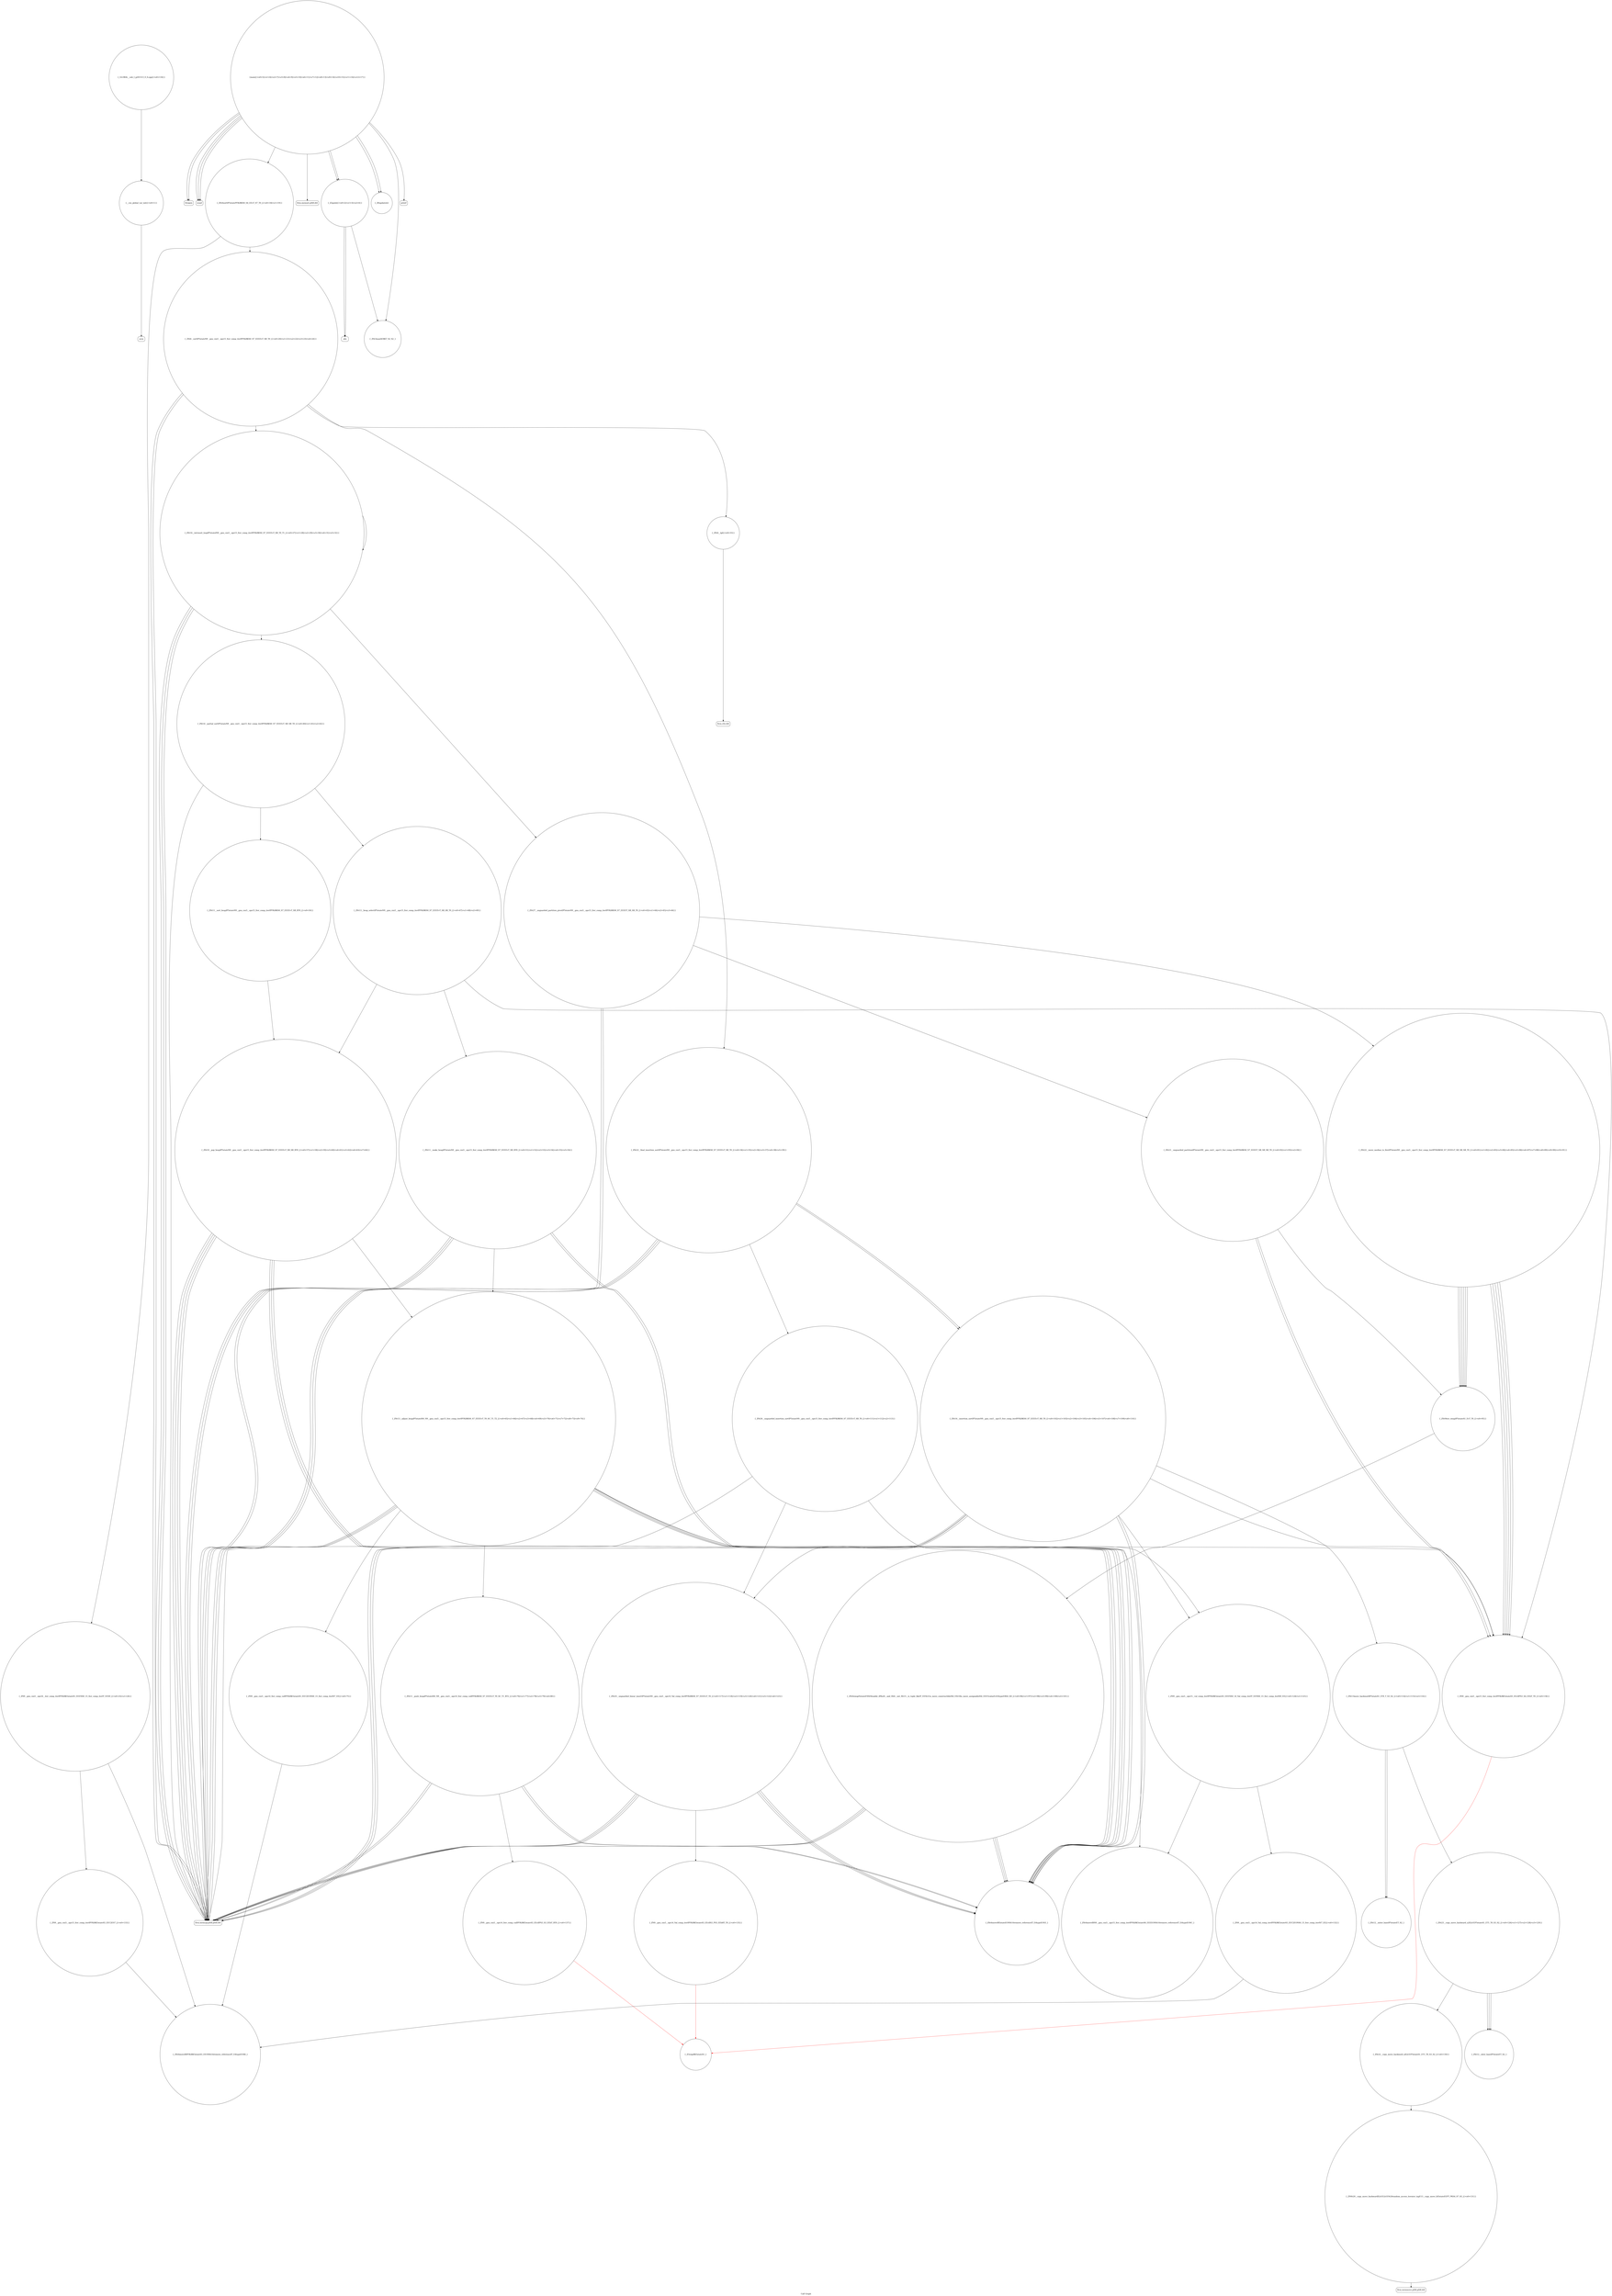 digraph "Call Graph" {
	label="Call Graph";

	Node0x5572fccb8d40 [shape=record,shape=circle,label="{__cxx_global_var_init|{<s0>1}}"];
	Node0x5572fccb8d40:s0 -> Node0x5572fccb8dc0[color=black];
	Node0x5572fce97880 [shape=record,shape=circle,label="{_ZSt22__copy_move_backward_aILb1EP5stateS1_ET1_T0_S3_S2_|{<s0>130}}"];
	Node0x5572fce97880:s0 -> Node0x5572fce97980[color=black];
	Node0x5572fce96580 [shape=record,shape=circle,label="{main|{<s0>5|<s1>6|<s2>7|<s3>8|<s4>9|<s5>10|<s6>11|<s7>12|<s8>13|<s9>14|<s10>15|<s11>16|<s12>17}}"];
	Node0x5572fce96580:s0 -> Node0x5572fce96600[color=black];
	Node0x5572fce96580:s1 -> Node0x5572fce96600[color=black];
	Node0x5572fce96580:s2 -> Node0x5572fce96680[color=black];
	Node0x5572fce96580:s3 -> Node0x5572fce96680[color=black];
	Node0x5572fce96580:s4 -> Node0x5572fce96680[color=black];
	Node0x5572fce96580:s5 -> Node0x5572fce96700[color=black];
	Node0x5572fce96580:s6 -> Node0x5572fce96780[color=black];
	Node0x5572fce96580:s7 -> Node0x5572fce96380[color=black];
	Node0x5572fce96580:s8 -> Node0x5572fce96500[color=black];
	Node0x5572fce96580:s9 -> Node0x5572fce96380[color=black];
	Node0x5572fce96580:s10 -> Node0x5572fce96400[color=black];
	Node0x5572fce96580:s11 -> Node0x5572fce96500[color=black];
	Node0x5572fce96580:s12 -> Node0x5572fce96800[color=black];
	Node0x5572fce98c20 [shape=record,shape=circle,label="{_GLOBAL__sub_I_g201513_0_0.cpp|{<s0>134}}"];
	Node0x5572fce98c20:s0 -> Node0x5572fccb8d40[color=black];
	Node0x5572fce96900 [shape=record,shape=circle,label="{_ZN9__gnu_cxx5__ops16__iter_comp_iterIPFKiRK5stateS5_EEENS0_15_Iter_comp_iterIT_EES9_|{<s0>25|<s1>26}}"];
	Node0x5572fce96900:s0 -> Node0x5572fce97180[color=black];
	Node0x5572fce96900:s1 -> Node0x5572fce98ba0[color=black];
	Node0x5572fce96c80 [shape=record,shape=circle,label="{_ZSt13__heap_selectIP5stateN9__gnu_cxx5__ops15_Iter_comp_iterIPFKiRKS0_S7_EEEEvT_SB_SB_T0_|{<s0>47|<s1>48|<s2>49}}"];
	Node0x5572fce96c80:s0 -> Node0x5572fce96d80[color=black];
	Node0x5572fce96c80:s1 -> Node0x5572fce96e00[color=black];
	Node0x5572fce96c80:s2 -> Node0x5572fce96e80[color=black];
	Node0x5572fce97000 [shape=record,shape=circle,label="{_ZSt4moveIRN9__gnu_cxx5__ops15_Iter_comp_iterIPFKiRK5stateS6_EEEEONSt16remove_referenceIT_E4typeEOSC_}"];
	Node0x5572fce97380 [shape=record,shape=circle,label="{_ZSt9iter_swapIP5stateS1_EvT_T0_|{<s0>95}}"];
	Node0x5572fce97380:s0 -> Node0x5572fce97400[color=black];
	Node0x5572fce97700 [shape=record,shape=circle,label="{_ZN9__gnu_cxx5__ops15__val_comp_iterIPFKiRK5stateS5_EEENS0_14_Val_comp_iterIT_EENS0_15_Iter_comp_iterIS9_EE|{<s0>124|<s1>125}}"];
	Node0x5572fce97700:s0 -> Node0x5572fce97000[color=black];
	Node0x5572fce97700:s1 -> Node0x5572fce98b20[color=black];
	Node0x5572fce96400 [shape=record,shape=circle,label="{_ZSt3maxIiERKT_S2_S2_}"];
	Node0x5572fce98aa0 [shape=record,shape=circle,label="{_ZN9__gnu_cxx5__ops14_Val_comp_iterIPFKiRK5stateS5_EEclIS3_PS3_EEbRT_T0_|{<s0>135}}"];
	Node0x5572fce98aa0:s0 -> Node0x5572fce96300[color=red];
	Node0x5572fce96780 [shape=record,shape=Mrecord,label="{llvm.memset.p0i8.i64}"];
	Node0x5572fce96b00 [shape=record,shape=circle,label="{_ZSt22__final_insertion_sortIP5stateN9__gnu_cxx5__ops15_Iter_comp_iterIPFKiRKS0_S7_EEEEvT_SB_T0_|{<s0>34|<s1>35|<s2>36|<s3>37|<s4>38|<s5>39}}"];
	Node0x5572fce96b00:s0 -> Node0x5572fce96a80[color=black];
	Node0x5572fce96b00:s1 -> Node0x5572fce97500[color=black];
	Node0x5572fce96b00:s2 -> Node0x5572fce96a80[color=black];
	Node0x5572fce96b00:s3 -> Node0x5572fce97580[color=black];
	Node0x5572fce96b00:s4 -> Node0x5572fce96a80[color=black];
	Node0x5572fce96b00:s5 -> Node0x5572fce97500[color=black];
	Node0x5572fce96e80 [shape=record,shape=circle,label="{_ZSt10__pop_heapIP5stateN9__gnu_cxx5__ops15_Iter_comp_iterIPFKiRKS0_S7_EEEEvT_SB_SB_RT0_|{<s0>57|<s1>58|<s2>59|<s3>60|<s4>61|<s5>62|<s6>63|<s7>64}}"];
	Node0x5572fce96e80:s0 -> Node0x5572fce96f00[color=black];
	Node0x5572fce96e80:s1 -> Node0x5572fce96a80[color=black];
	Node0x5572fce96e80:s2 -> Node0x5572fce96f00[color=black];
	Node0x5572fce96e80:s3 -> Node0x5572fce96a80[color=black];
	Node0x5572fce96e80:s4 -> Node0x5572fce96f00[color=black];
	Node0x5572fce96e80:s5 -> Node0x5572fce96a80[color=black];
	Node0x5572fce96e80:s6 -> Node0x5572fce96a80[color=black];
	Node0x5572fce96e80:s7 -> Node0x5572fce96f80[color=black];
	Node0x5572fce97200 [shape=record,shape=circle,label="{_ZN9__gnu_cxx5__ops14_Iter_comp_valIPFKiRK5stateS5_EEclIPS3_S3_EEbT_RT0_|{<s0>137}}"];
	Node0x5572fce97200:s0 -> Node0x5572fce96300[color=red];
	Node0x5572fce97580 [shape=record,shape=circle,label="{_ZSt26__unguarded_insertion_sortIP5stateN9__gnu_cxx5__ops15_Iter_comp_iterIPFKiRKS0_S7_EEEEvT_SB_T0_|{<s0>111|<s1>112|<s2>113}}"];
	Node0x5572fce97580:s0 -> Node0x5572fce96a80[color=black];
	Node0x5572fce97580:s1 -> Node0x5572fce97700[color=black];
	Node0x5572fce97580:s2 -> Node0x5572fce97680[color=black];
	Node0x5572fccb8dc0 [shape=record,shape=Mrecord,label="{acos}"];
	Node0x5572fce97900 [shape=record,shape=circle,label="{_ZSt12__niter_baseIP5stateET_S2_}"];
	Node0x5572fce96600 [shape=record,shape=Mrecord,label="{freopen}"];
	Node0x5572fce96980 [shape=record,shape=circle,label="{_ZSt16__introsort_loopIP5statelN9__gnu_cxx5__ops15_Iter_comp_iterIPFKiRKS0_S7_EEEEvT_SB_T0_T1_|{<s0>27|<s1>28|<s2>29|<s3>30|<s4>31|<s5>32}}"];
	Node0x5572fce96980:s0 -> Node0x5572fce96a80[color=black];
	Node0x5572fce96980:s1 -> Node0x5572fce96b80[color=black];
	Node0x5572fce96980:s2 -> Node0x5572fce96a80[color=black];
	Node0x5572fce96980:s3 -> Node0x5572fce96c00[color=black];
	Node0x5572fce96980:s4 -> Node0x5572fce96a80[color=black];
	Node0x5572fce96980:s5 -> Node0x5572fce96980[color=black];
	Node0x5572fce96d00 [shape=record,shape=circle,label="{_ZSt11__sort_heapIP5stateN9__gnu_cxx5__ops15_Iter_comp_iterIPFKiRKS0_S7_EEEEvT_SB_RT0_|{<s0>50}}"];
	Node0x5572fce96d00:s0 -> Node0x5572fce96e80[color=black];
	Node0x5572fce97080 [shape=record,shape=circle,label="{_ZN9__gnu_cxx5__ops14_Iter_comp_valIPFKiRK5stateS5_EEC2EONS0_15_Iter_comp_iterIS7_EE|{<s0>75}}"];
	Node0x5572fce97080:s0 -> Node0x5572fce97180[color=black];
	Node0x5572fce97400 [shape=record,shape=circle,label="{_ZSt4swapI5stateENSt9enable_ifIXsr6__and_ISt6__not_ISt15__is_tuple_likeIT_EESt21is_move_constructibleIS4_ESt18is_move_assignableIS4_EEE5valueEvE4typeERS4_SD_|{<s0>96|<s1>97|<s2>98|<s3>99|<s4>100|<s5>101}}"];
	Node0x5572fce97400:s0 -> Node0x5572fce96f00[color=black];
	Node0x5572fce97400:s1 -> Node0x5572fce96a80[color=black];
	Node0x5572fce97400:s2 -> Node0x5572fce96f00[color=black];
	Node0x5572fce97400:s3 -> Node0x5572fce96a80[color=black];
	Node0x5572fce97400:s4 -> Node0x5572fce96f00[color=black];
	Node0x5572fce97400:s5 -> Node0x5572fce96a80[color=black];
	Node0x5572fce97780 [shape=record,shape=circle,label="{_ZSt23__copy_move_backward_a2ILb1EP5stateS1_ET1_T0_S3_S2_|{<s0>126|<s1>127|<s2>128|<s3>129}}"];
	Node0x5572fce97780:s0 -> Node0x5572fce97900[color=black];
	Node0x5572fce97780:s1 -> Node0x5572fce97900[color=black];
	Node0x5572fce97780:s2 -> Node0x5572fce97900[color=black];
	Node0x5572fce97780:s3 -> Node0x5572fce97880[color=black];
	Node0x5572fce96480 [shape=record,shape=Mrecord,label="{abs}"];
	Node0x5572fce98b20 [shape=record,shape=circle,label="{_ZN9__gnu_cxx5__ops14_Val_comp_iterIPFKiRK5stateS5_EEC2EONS0_15_Iter_comp_iterIS7_EE|{<s0>132}}"];
	Node0x5572fce98b20:s0 -> Node0x5572fce97180[color=black];
	Node0x5572fce96800 [shape=record,shape=Mrecord,label="{printf}"];
	Node0x5572fce96b80 [shape=record,shape=circle,label="{_ZSt14__partial_sortIP5stateN9__gnu_cxx5__ops15_Iter_comp_iterIPFKiRKS0_S7_EEEEvT_SB_SB_T0_|{<s0>40|<s1>41|<s2>42}}"];
	Node0x5572fce96b80:s0 -> Node0x5572fce96a80[color=black];
	Node0x5572fce96b80:s1 -> Node0x5572fce96c80[color=black];
	Node0x5572fce96b80:s2 -> Node0x5572fce96d00[color=black];
	Node0x5572fce96f00 [shape=record,shape=circle,label="{_ZSt4moveIR5stateEONSt16remove_referenceIT_E4typeEOS3_}"];
	Node0x5572fce97280 [shape=record,shape=circle,label="{_ZSt22__move_median_to_firstIP5stateN9__gnu_cxx5__ops15_Iter_comp_iterIPFKiRKS0_S7_EEEEvT_SB_SB_SB_T0_|{<s0>81|<s1>82|<s2>83|<s3>84|<s4>85|<s5>86|<s6>87|<s7>88|<s8>89|<s9>90|<s10>91}}"];
	Node0x5572fce97280:s0 -> Node0x5572fce96e00[color=black];
	Node0x5572fce97280:s1 -> Node0x5572fce96e00[color=black];
	Node0x5572fce97280:s2 -> Node0x5572fce97380[color=black];
	Node0x5572fce97280:s3 -> Node0x5572fce96e00[color=black];
	Node0x5572fce97280:s4 -> Node0x5572fce97380[color=black];
	Node0x5572fce97280:s5 -> Node0x5572fce97380[color=black];
	Node0x5572fce97280:s6 -> Node0x5572fce96e00[color=black];
	Node0x5572fce97280:s7 -> Node0x5572fce97380[color=black];
	Node0x5572fce97280:s8 -> Node0x5572fce96e00[color=black];
	Node0x5572fce97280:s9 -> Node0x5572fce97380[color=black];
	Node0x5572fce97280:s10 -> Node0x5572fce97380[color=black];
	Node0x5572fce97600 [shape=record,shape=circle,label="{_ZSt13move_backwardIP5stateS1_ET0_T_S3_S2_|{<s0>114|<s1>115|<s2>116}}"];
	Node0x5572fce97600:s0 -> Node0x5572fce97800[color=black];
	Node0x5572fce97600:s1 -> Node0x5572fce97800[color=black];
	Node0x5572fce97600:s2 -> Node0x5572fce97780[color=black];
	Node0x5572fce96300 [shape=record,shape=circle,label="{_Z3cmpRK5stateS1_}"];
	Node0x5572fce97980 [shape=record,shape=circle,label="{_ZNSt20__copy_move_backwardILb1ELb1ESt26random_access_iterator_tagE13__copy_move_bI5stateEEPT_PKS4_S7_S5_|{<s0>131}}"];
	Node0x5572fce97980:s0 -> Node0x5572fce98a20[color=black];
	Node0x5572fce96680 [shape=record,shape=Mrecord,label="{scanf}"];
	Node0x5572fce96a00 [shape=record,shape=circle,label="{_ZSt4__lgl|{<s0>33}}"];
	Node0x5572fce96a00:s0 -> Node0x5572fce97480[color=black];
	Node0x5572fce96d80 [shape=record,shape=circle,label="{_ZSt11__make_heapIP5stateN9__gnu_cxx5__ops15_Iter_comp_iterIPFKiRKS0_S7_EEEEvT_SB_RT0_|{<s0>51|<s1>52|<s2>53|<s3>54|<s4>55|<s5>56}}"];
	Node0x5572fce96d80:s0 -> Node0x5572fce96f00[color=black];
	Node0x5572fce96d80:s1 -> Node0x5572fce96a80[color=black];
	Node0x5572fce96d80:s2 -> Node0x5572fce96f00[color=black];
	Node0x5572fce96d80:s3 -> Node0x5572fce96a80[color=black];
	Node0x5572fce96d80:s4 -> Node0x5572fce96a80[color=black];
	Node0x5572fce96d80:s5 -> Node0x5572fce96f80[color=black];
	Node0x5572fce97100 [shape=record,shape=circle,label="{_ZSt11__push_heapIP5statelS0_N9__gnu_cxx5__ops14_Iter_comp_valIPFKiRKS0_S7_EEEEvT_T0_SC_T1_RT2_|{<s0>76|<s1>77|<s2>78|<s3>79|<s4>80}}"];
	Node0x5572fce97100:s0 -> Node0x5572fce97200[color=black];
	Node0x5572fce97100:s1 -> Node0x5572fce96f00[color=black];
	Node0x5572fce97100:s2 -> Node0x5572fce96a80[color=black];
	Node0x5572fce97100:s3 -> Node0x5572fce96f00[color=black];
	Node0x5572fce97100:s4 -> Node0x5572fce96a80[color=black];
	Node0x5572fce97480 [shape=record,shape=Mrecord,label="{llvm.ctlz.i64}"];
	Node0x5572fce97800 [shape=record,shape=circle,label="{_ZSt12__miter_baseIP5stateET_S2_}"];
	Node0x5572fce96500 [shape=record,shape=circle,label="{_Z6updateiii}"];
	Node0x5572fce98ba0 [shape=record,shape=circle,label="{_ZN9__gnu_cxx5__ops15_Iter_comp_iterIPFKiRK5stateS5_EEC2ES7_|{<s0>133}}"];
	Node0x5572fce98ba0:s0 -> Node0x5572fce97180[color=black];
	Node0x5572fce96880 [shape=record,shape=circle,label="{_ZSt6__sortIP5stateN9__gnu_cxx5__ops15_Iter_comp_iterIPFKiRKS0_S7_EEEEvT_SB_T0_|{<s0>20|<s1>21|<s2>22|<s3>23|<s4>24}}"];
	Node0x5572fce96880:s0 -> Node0x5572fce96a00[color=black];
	Node0x5572fce96880:s1 -> Node0x5572fce96a80[color=black];
	Node0x5572fce96880:s2 -> Node0x5572fce96980[color=black];
	Node0x5572fce96880:s3 -> Node0x5572fce96a80[color=black];
	Node0x5572fce96880:s4 -> Node0x5572fce96b00[color=black];
	Node0x5572fce96c00 [shape=record,shape=circle,label="{_ZSt27__unguarded_partition_pivotIP5stateN9__gnu_cxx5__ops15_Iter_comp_iterIPFKiRKS0_S7_EEEET_SB_SB_T0_|{<s0>43|<s1>44|<s2>45|<s3>46}}"];
	Node0x5572fce96c00:s0 -> Node0x5572fce96a80[color=black];
	Node0x5572fce96c00:s1 -> Node0x5572fce97280[color=black];
	Node0x5572fce96c00:s2 -> Node0x5572fce96a80[color=black];
	Node0x5572fce96c00:s3 -> Node0x5572fce97300[color=black];
	Node0x5572fce96f80 [shape=record,shape=circle,label="{_ZSt13__adjust_heapIP5statelS0_N9__gnu_cxx5__ops15_Iter_comp_iterIPFKiRKS0_S7_EEEEvT_T0_SC_T1_T2_|{<s0>65|<s1>66|<s2>67|<s3>68|<s4>69|<s5>70|<s6>71|<s7>72|<s8>73|<s9>74}}"];
	Node0x5572fce96f80:s0 -> Node0x5572fce96e00[color=black];
	Node0x5572fce96f80:s1 -> Node0x5572fce96f00[color=black];
	Node0x5572fce96f80:s2 -> Node0x5572fce96a80[color=black];
	Node0x5572fce96f80:s3 -> Node0x5572fce96f00[color=black];
	Node0x5572fce96f80:s4 -> Node0x5572fce96a80[color=black];
	Node0x5572fce96f80:s5 -> Node0x5572fce97000[color=black];
	Node0x5572fce96f80:s6 -> Node0x5572fce97080[color=black];
	Node0x5572fce96f80:s7 -> Node0x5572fce96f00[color=black];
	Node0x5572fce96f80:s8 -> Node0x5572fce96a80[color=black];
	Node0x5572fce96f80:s9 -> Node0x5572fce97100[color=black];
	Node0x5572fce97300 [shape=record,shape=circle,label="{_ZSt21__unguarded_partitionIP5stateN9__gnu_cxx5__ops15_Iter_comp_iterIPFKiRKS0_S7_EEEET_SB_SB_SB_T0_|{<s0>92|<s1>93|<s2>94}}"];
	Node0x5572fce97300:s0 -> Node0x5572fce96e00[color=black];
	Node0x5572fce97300:s1 -> Node0x5572fce96e00[color=black];
	Node0x5572fce97300:s2 -> Node0x5572fce97380[color=black];
	Node0x5572fce97680 [shape=record,shape=circle,label="{_ZSt25__unguarded_linear_insertIP5stateN9__gnu_cxx5__ops14_Val_comp_iterIPFKiRKS0_S7_EEEEvT_T0_|{<s0>117|<s1>118|<s2>119|<s3>120|<s4>121|<s5>122|<s6>123}}"];
	Node0x5572fce97680:s0 -> Node0x5572fce96f00[color=black];
	Node0x5572fce97680:s1 -> Node0x5572fce96a80[color=black];
	Node0x5572fce97680:s2 -> Node0x5572fce98aa0[color=black];
	Node0x5572fce97680:s3 -> Node0x5572fce96f00[color=black];
	Node0x5572fce97680:s4 -> Node0x5572fce96a80[color=black];
	Node0x5572fce97680:s5 -> Node0x5572fce96f00[color=black];
	Node0x5572fce97680:s6 -> Node0x5572fce96a80[color=black];
	Node0x5572fce96380 [shape=record,shape=circle,label="{_Z2goiiii|{<s0>2|<s1>3|<s2>4}}"];
	Node0x5572fce96380:s0 -> Node0x5572fce96480[color=black];
	Node0x5572fce96380:s1 -> Node0x5572fce96480[color=black];
	Node0x5572fce96380:s2 -> Node0x5572fce96400[color=black];
	Node0x5572fce98a20 [shape=record,shape=Mrecord,label="{llvm.memmove.p0i8.p0i8.i64}"];
	Node0x5572fce96700 [shape=record,shape=circle,label="{_ZSt4sortIP5statePFKiRKS0_S4_EEvT_S7_T0_|{<s0>18|<s1>19}}"];
	Node0x5572fce96700:s0 -> Node0x5572fce96900[color=black];
	Node0x5572fce96700:s1 -> Node0x5572fce96880[color=black];
	Node0x5572fce96a80 [shape=record,shape=Mrecord,label="{llvm.memcpy.p0i8.p0i8.i64}"];
	Node0x5572fce96e00 [shape=record,shape=circle,label="{_ZN9__gnu_cxx5__ops15_Iter_comp_iterIPFKiRK5stateS5_EEclIPS3_SA_EEbT_T0_|{<s0>136}}"];
	Node0x5572fce96e00:s0 -> Node0x5572fce96300[color=red];
	Node0x5572fce97180 [shape=record,shape=circle,label="{_ZSt4moveIRPFKiRK5stateS3_EEONSt16remove_referenceIT_E4typeEOS8_}"];
	Node0x5572fce97500 [shape=record,shape=circle,label="{_ZSt16__insertion_sortIP5stateN9__gnu_cxx5__ops15_Iter_comp_iterIPFKiRKS0_S7_EEEEvT_SB_T0_|{<s0>102|<s1>103|<s2>104|<s3>105|<s4>106|<s5>107|<s6>108|<s7>109|<s8>110}}"];
	Node0x5572fce97500:s0 -> Node0x5572fce96e00[color=black];
	Node0x5572fce97500:s1 -> Node0x5572fce96f00[color=black];
	Node0x5572fce97500:s2 -> Node0x5572fce96a80[color=black];
	Node0x5572fce97500:s3 -> Node0x5572fce97600[color=black];
	Node0x5572fce97500:s4 -> Node0x5572fce96f00[color=black];
	Node0x5572fce97500:s5 -> Node0x5572fce96a80[color=black];
	Node0x5572fce97500:s6 -> Node0x5572fce96a80[color=black];
	Node0x5572fce97500:s7 -> Node0x5572fce97700[color=black];
	Node0x5572fce97500:s8 -> Node0x5572fce97680[color=black];
}
